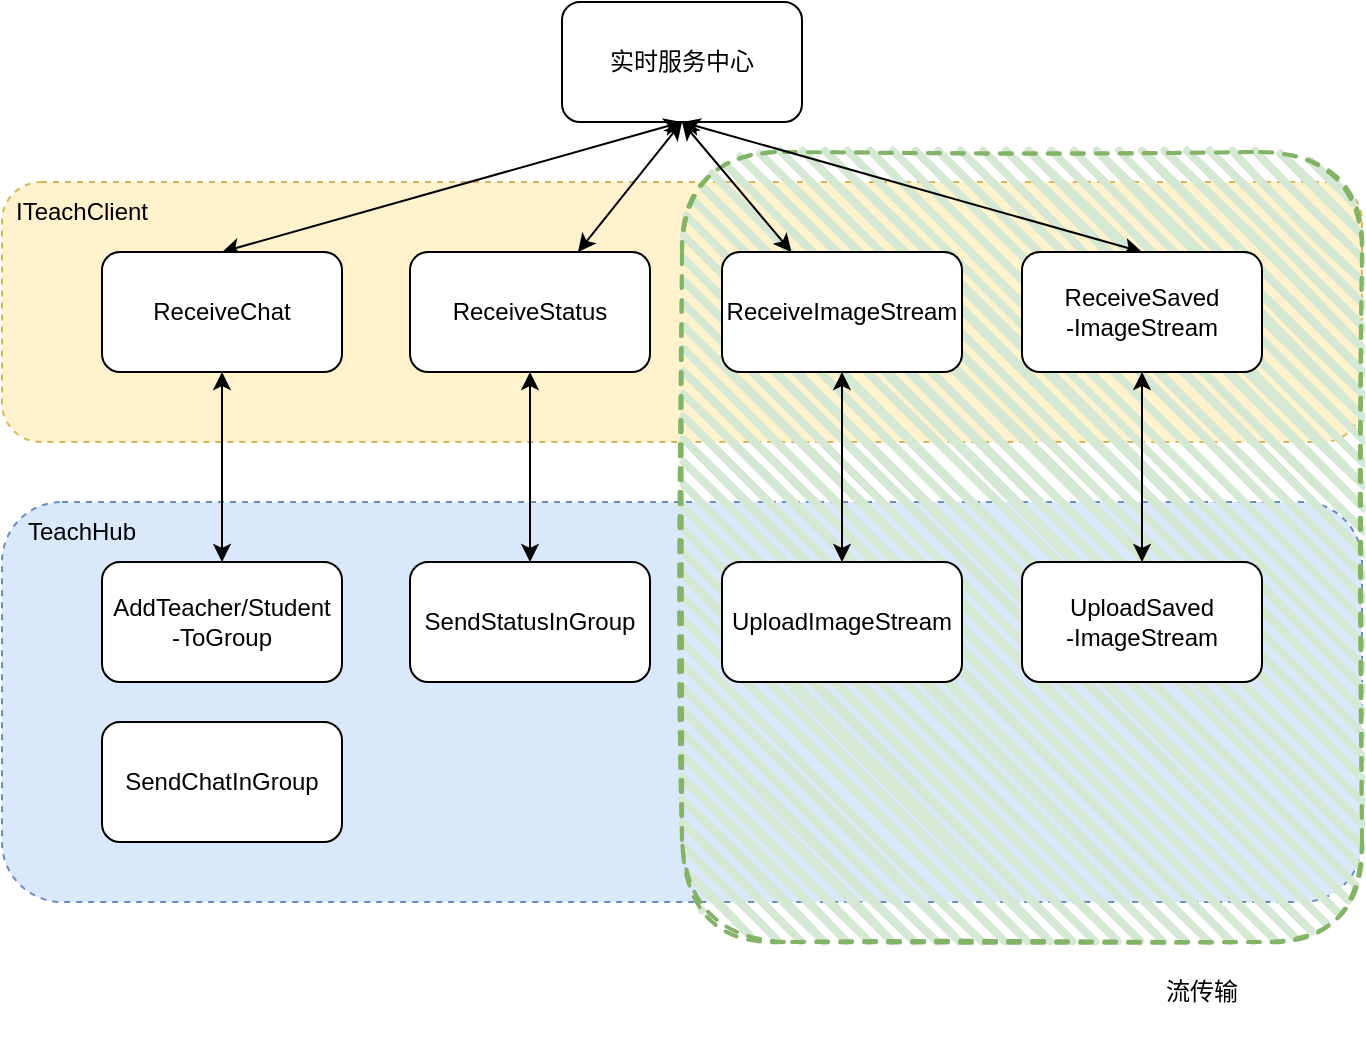 <mxfile version="17.2.2" type="github">
  <diagram id="aArzhvVBpE52kSjJbxFv" name="Page-1">
    <mxGraphModel dx="946" dy="614" grid="1" gridSize="10" guides="1" tooltips="1" connect="1" arrows="1" fold="1" page="1" pageScale="1" pageWidth="827" pageHeight="1169" math="0" shadow="0">
      <root>
        <mxCell id="0" />
        <mxCell id="1" parent="0" />
        <mxCell id="pt-epw1eo32Y3OVRQb4c-12" value="" style="rounded=1;whiteSpace=wrap;html=1;fillColor=#fff2cc;strokeColor=#d6b656;dashed=1;" vertex="1" parent="1">
          <mxGeometry x="80" y="150" width="680" height="130" as="geometry" />
        </mxCell>
        <mxCell id="pt-epw1eo32Y3OVRQb4c-13" value="" style="rounded=1;whiteSpace=wrap;html=1;fillColor=#dae8fc;strokeColor=#6c8ebf;dashed=1;" vertex="1" parent="1">
          <mxGeometry x="80" y="310" width="680" height="200" as="geometry" />
        </mxCell>
        <mxCell id="pt-epw1eo32Y3OVRQb4c-26" value="" style="rounded=1;whiteSpace=wrap;html=1;strokeWidth=2;fillWeight=4;hachureGap=8;hachureAngle=45;fillColor=#d5e8d4;sketch=1;dashed=1;strokeColor=#82b366;" vertex="1" parent="1">
          <mxGeometry x="420" y="135" width="340" height="395" as="geometry" />
        </mxCell>
        <mxCell id="pt-epw1eo32Y3OVRQb4c-1" value="实时服务中心" style="rounded=1;whiteSpace=wrap;html=1;" vertex="1" parent="1">
          <mxGeometry x="360" y="60" width="120" height="60" as="geometry" />
        </mxCell>
        <mxCell id="pt-epw1eo32Y3OVRQb4c-17" style="edgeStyle=orthogonalEdgeStyle;rounded=0;orthogonalLoop=1;jettySize=auto;html=1;startArrow=classic;startFill=1;" edge="1" parent="1" source="pt-epw1eo32Y3OVRQb4c-2" target="pt-epw1eo32Y3OVRQb4c-6">
          <mxGeometry relative="1" as="geometry" />
        </mxCell>
        <mxCell id="pt-epw1eo32Y3OVRQb4c-21" style="rounded=0;orthogonalLoop=1;jettySize=auto;html=1;exitX=0.5;exitY=0;exitDx=0;exitDy=0;entryX=0.5;entryY=1;entryDx=0;entryDy=0;startArrow=classic;startFill=1;" edge="1" parent="1" source="pt-epw1eo32Y3OVRQb4c-2" target="pt-epw1eo32Y3OVRQb4c-1">
          <mxGeometry relative="1" as="geometry" />
        </mxCell>
        <mxCell id="pt-epw1eo32Y3OVRQb4c-2" value="ReceiveChat" style="rounded=1;whiteSpace=wrap;html=1;" vertex="1" parent="1">
          <mxGeometry x="130" y="185" width="120" height="60" as="geometry" />
        </mxCell>
        <mxCell id="pt-epw1eo32Y3OVRQb4c-18" style="edgeStyle=orthogonalEdgeStyle;rounded=0;orthogonalLoop=1;jettySize=auto;html=1;startArrow=classic;startFill=1;" edge="1" parent="1" source="pt-epw1eo32Y3OVRQb4c-3" target="pt-epw1eo32Y3OVRQb4c-8">
          <mxGeometry relative="1" as="geometry" />
        </mxCell>
        <mxCell id="pt-epw1eo32Y3OVRQb4c-22" style="edgeStyle=none;rounded=0;orthogonalLoop=1;jettySize=auto;html=1;startArrow=classic;startFill=1;" edge="1" parent="1" source="pt-epw1eo32Y3OVRQb4c-3">
          <mxGeometry relative="1" as="geometry">
            <mxPoint x="420" y="120" as="targetPoint" />
          </mxGeometry>
        </mxCell>
        <mxCell id="pt-epw1eo32Y3OVRQb4c-3" value="ReceiveStatus" style="rounded=1;whiteSpace=wrap;html=1;" vertex="1" parent="1">
          <mxGeometry x="284" y="185" width="120" height="60" as="geometry" />
        </mxCell>
        <mxCell id="pt-epw1eo32Y3OVRQb4c-19" style="edgeStyle=orthogonalEdgeStyle;rounded=0;orthogonalLoop=1;jettySize=auto;html=1;entryX=0.5;entryY=0;entryDx=0;entryDy=0;startArrow=classic;startFill=1;" edge="1" parent="1" source="pt-epw1eo32Y3OVRQb4c-4" target="pt-epw1eo32Y3OVRQb4c-10">
          <mxGeometry relative="1" as="geometry" />
        </mxCell>
        <mxCell id="pt-epw1eo32Y3OVRQb4c-25" style="edgeStyle=none;rounded=0;orthogonalLoop=1;jettySize=auto;html=1;startArrow=classic;startFill=1;" edge="1" parent="1" source="pt-epw1eo32Y3OVRQb4c-4">
          <mxGeometry relative="1" as="geometry">
            <mxPoint x="420" y="120" as="targetPoint" />
          </mxGeometry>
        </mxCell>
        <mxCell id="pt-epw1eo32Y3OVRQb4c-4" value="ReceiveImageStream" style="rounded=1;whiteSpace=wrap;html=1;" vertex="1" parent="1">
          <mxGeometry x="440" y="185" width="120" height="60" as="geometry" />
        </mxCell>
        <mxCell id="pt-epw1eo32Y3OVRQb4c-20" style="edgeStyle=orthogonalEdgeStyle;rounded=0;orthogonalLoop=1;jettySize=auto;html=1;entryX=0.5;entryY=0;entryDx=0;entryDy=0;startArrow=classic;startFill=1;" edge="1" parent="1" source="pt-epw1eo32Y3OVRQb4c-5" target="pt-epw1eo32Y3OVRQb4c-11">
          <mxGeometry relative="1" as="geometry" />
        </mxCell>
        <mxCell id="pt-epw1eo32Y3OVRQb4c-24" style="edgeStyle=none;rounded=0;orthogonalLoop=1;jettySize=auto;html=1;entryX=0.5;entryY=1;entryDx=0;entryDy=0;startArrow=classic;startFill=1;exitX=0.5;exitY=0;exitDx=0;exitDy=0;" edge="1" parent="1" source="pt-epw1eo32Y3OVRQb4c-5" target="pt-epw1eo32Y3OVRQb4c-1">
          <mxGeometry relative="1" as="geometry" />
        </mxCell>
        <mxCell id="pt-epw1eo32Y3OVRQb4c-5" value="ReceiveSaved&lt;br&gt;-ImageStream" style="rounded=1;whiteSpace=wrap;html=1;" vertex="1" parent="1">
          <mxGeometry x="590" y="185" width="120" height="60" as="geometry" />
        </mxCell>
        <mxCell id="pt-epw1eo32Y3OVRQb4c-6" value="AddTeacher/Student&lt;br&gt;-ToGroup" style="rounded=1;whiteSpace=wrap;html=1;" vertex="1" parent="1">
          <mxGeometry x="130" y="340" width="120" height="60" as="geometry" />
        </mxCell>
        <mxCell id="pt-epw1eo32Y3OVRQb4c-7" value="SendChatInGroup" style="rounded=1;whiteSpace=wrap;html=1;" vertex="1" parent="1">
          <mxGeometry x="130" y="420" width="120" height="60" as="geometry" />
        </mxCell>
        <mxCell id="pt-epw1eo32Y3OVRQb4c-8" value="SendStatusInGroup" style="rounded=1;whiteSpace=wrap;html=1;" vertex="1" parent="1">
          <mxGeometry x="284" y="340" width="120" height="60" as="geometry" />
        </mxCell>
        <mxCell id="pt-epw1eo32Y3OVRQb4c-10" value="UploadImageStream" style="rounded=1;whiteSpace=wrap;html=1;" vertex="1" parent="1">
          <mxGeometry x="440" y="340" width="120" height="60" as="geometry" />
        </mxCell>
        <mxCell id="pt-epw1eo32Y3OVRQb4c-11" value="UploadSaved&lt;br&gt;-ImageStream" style="rounded=1;whiteSpace=wrap;html=1;" vertex="1" parent="1">
          <mxGeometry x="590" y="340" width="120" height="60" as="geometry" />
        </mxCell>
        <mxCell id="pt-epw1eo32Y3OVRQb4c-15" value="ITeachClient" style="text;html=1;strokeColor=none;fillColor=none;align=center;verticalAlign=middle;whiteSpace=wrap;rounded=0;dashed=1;" vertex="1" parent="1">
          <mxGeometry x="90" y="150" width="60" height="30" as="geometry" />
        </mxCell>
        <mxCell id="pt-epw1eo32Y3OVRQb4c-16" value="TeachHub" style="text;html=1;strokeColor=none;fillColor=none;align=center;verticalAlign=middle;whiteSpace=wrap;rounded=0;dashed=1;" vertex="1" parent="1">
          <mxGeometry x="90" y="310" width="60" height="30" as="geometry" />
        </mxCell>
        <mxCell id="pt-epw1eo32Y3OVRQb4c-27" value="流传输" style="text;html=1;strokeColor=none;fillColor=none;align=center;verticalAlign=middle;whiteSpace=wrap;rounded=0;dashed=1;" vertex="1" parent="1">
          <mxGeometry x="650" y="540" width="60" height="30" as="geometry" />
        </mxCell>
        <mxCell id="pt-epw1eo32Y3OVRQb4c-28" style="edgeStyle=none;rounded=0;orthogonalLoop=1;jettySize=auto;html=1;exitX=0.5;exitY=1;exitDx=0;exitDy=0;startArrow=classic;startFill=1;" edge="1" parent="1" source="pt-epw1eo32Y3OVRQb4c-27" target="pt-epw1eo32Y3OVRQb4c-27">
          <mxGeometry relative="1" as="geometry" />
        </mxCell>
      </root>
    </mxGraphModel>
  </diagram>
</mxfile>
